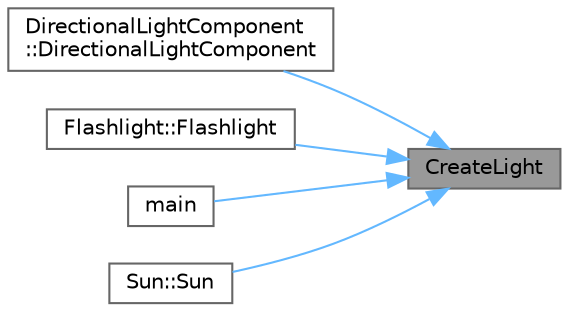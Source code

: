 digraph "CreateLight"
{
 // LATEX_PDF_SIZE
  bgcolor="transparent";
  edge [fontname=Helvetica,fontsize=10,labelfontname=Helvetica,labelfontsize=10];
  node [fontname=Helvetica,fontsize=10,shape=box,height=0.2,width=0.4];
  rankdir="RL";
  Node1 [id="Node000001",label="CreateLight",height=0.2,width=0.4,color="gray40", fillcolor="grey60", style="filled", fontcolor="black",tooltip=" "];
  Node1 -> Node2 [id="edge9_Node000001_Node000002",dir="back",color="steelblue1",style="solid",tooltip=" "];
  Node2 [id="Node000002",label="DirectionalLightComponent\l::DirectionalLightComponent",height=0.2,width=0.4,color="grey40", fillcolor="white", style="filled",URL="$class_directional_light_component.html#a77ac80ab4dddf5357f46c093d2454d05",tooltip=" "];
  Node1 -> Node3 [id="edge10_Node000001_Node000003",dir="back",color="steelblue1",style="solid",tooltip=" "];
  Node3 [id="Node000003",label="Flashlight::Flashlight",height=0.2,width=0.4,color="grey40", fillcolor="white", style="filled",URL="$class_flashlight.html#a4941f312326dd0b2b3421fe023a8648b",tooltip=" "];
  Node1 -> Node4 [id="edge11_Node000001_Node000004",dir="back",color="steelblue1",style="solid",tooltip=" "];
  Node4 [id="Node000004",label="main",height=0.2,width=0.4,color="grey40", fillcolor="white", style="filled",URL="$_classes_2lib_2_raylib_erosion_standalone-main_2src_2main_8cpp.html#a840291bc02cba5474a4cb46a9b9566fe",tooltip=" "];
  Node1 -> Node5 [id="edge12_Node000001_Node000005",dir="back",color="steelblue1",style="solid",tooltip=" "];
  Node5 [id="Node000005",label="Sun::Sun",height=0.2,width=0.4,color="grey40", fillcolor="white", style="filled",URL="$class_sun.html#ac9b33e348db58a69128484fa769fb2e0",tooltip=" "];
}

